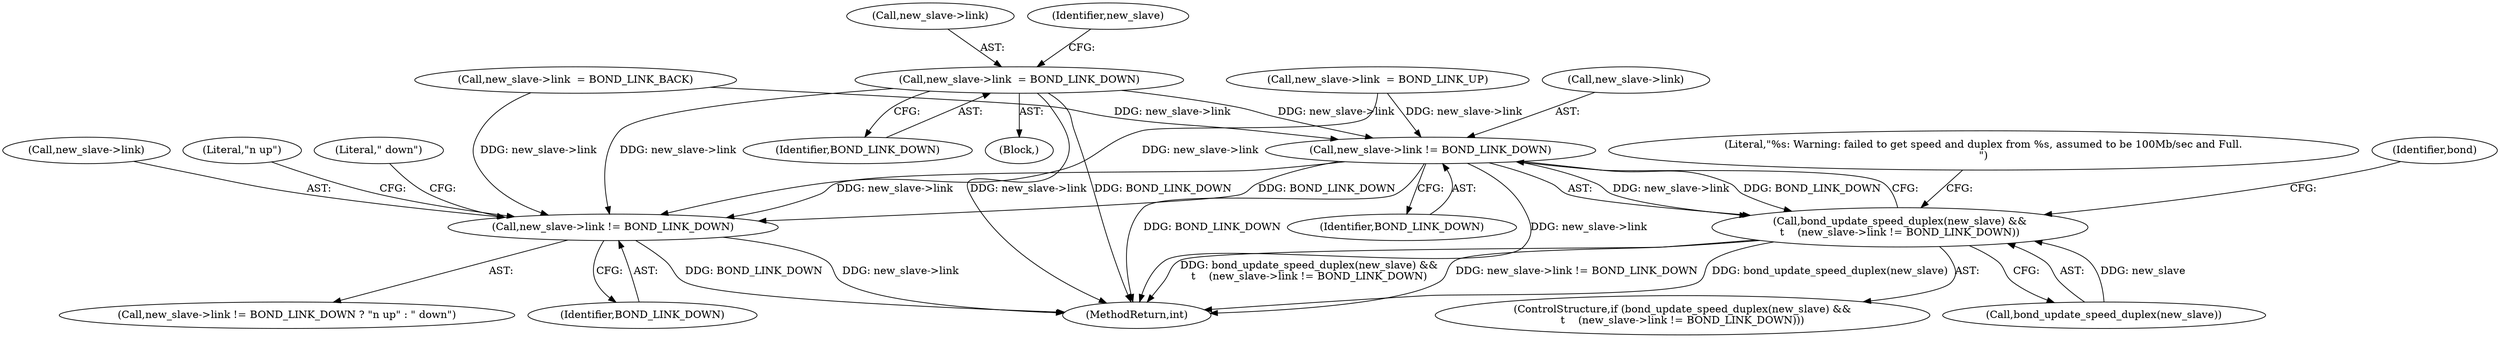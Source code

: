 digraph "0_linux_550fd08c2cebad61c548def135f67aba284c6162_0@pointer" {
"1000790" [label="(Call,new_slave->link  = BOND_LINK_DOWN)"];
"1000799" [label="(Call,new_slave->link != BOND_LINK_DOWN)"];
"1000796" [label="(Call,bond_update_speed_duplex(new_slave) &&\n\t    (new_slave->link != BOND_LINK_DOWN))"];
"1001029" [label="(Call,new_slave->link != BOND_LINK_DOWN)"];
"1000791" [label="(Call,new_slave->link)"];
"1000790" [label="(Call,new_slave->link  = BOND_LINK_DOWN)"];
"1001030" [label="(Call,new_slave->link)"];
"1000758" [label="(Call,new_slave->link  = BOND_LINK_BACK)"];
"1001028" [label="(Call,new_slave->link != BOND_LINK_DOWN ? \"n up\" : \" down\")"];
"1001091" [label="(MethodReturn,int)"];
"1000794" [label="(Identifier,BOND_LINK_DOWN)"];
"1000787" [label="(Block,)"];
"1001033" [label="(Identifier,BOND_LINK_DOWN)"];
"1001034" [label="(Literal,\"n up\")"];
"1000803" [label="(Identifier,BOND_LINK_DOWN)"];
"1001029" [label="(Call,new_slave->link != BOND_LINK_DOWN)"];
"1000806" [label="(Literal,\"%s: Warning: failed to get speed and duplex from %s, assumed to be 100Mb/sec and Full.\n\")"];
"1000798" [label="(Identifier,new_slave)"];
"1000795" [label="(ControlStructure,if (bond_update_speed_duplex(new_slave) &&\n\t    (new_slave->link != BOND_LINK_DOWN)))"];
"1000797" [label="(Call,bond_update_speed_duplex(new_slave))"];
"1000800" [label="(Call,new_slave->link)"];
"1000834" [label="(Identifier,bond)"];
"1000796" [label="(Call,bond_update_speed_duplex(new_slave) &&\n\t    (new_slave->link != BOND_LINK_DOWN))"];
"1001035" [label="(Literal,\" down\")"];
"1000776" [label="(Call,new_slave->link  = BOND_LINK_UP)"];
"1000799" [label="(Call,new_slave->link != BOND_LINK_DOWN)"];
"1000790" -> "1000787"  [label="AST: "];
"1000790" -> "1000794"  [label="CFG: "];
"1000791" -> "1000790"  [label="AST: "];
"1000794" -> "1000790"  [label="AST: "];
"1000798" -> "1000790"  [label="CFG: "];
"1000790" -> "1001091"  [label="DDG: new_slave->link"];
"1000790" -> "1001091"  [label="DDG: BOND_LINK_DOWN"];
"1000790" -> "1000799"  [label="DDG: new_slave->link"];
"1000790" -> "1001029"  [label="DDG: new_slave->link"];
"1000799" -> "1000796"  [label="AST: "];
"1000799" -> "1000803"  [label="CFG: "];
"1000800" -> "1000799"  [label="AST: "];
"1000803" -> "1000799"  [label="AST: "];
"1000796" -> "1000799"  [label="CFG: "];
"1000799" -> "1001091"  [label="DDG: BOND_LINK_DOWN"];
"1000799" -> "1001091"  [label="DDG: new_slave->link"];
"1000799" -> "1000796"  [label="DDG: new_slave->link"];
"1000799" -> "1000796"  [label="DDG: BOND_LINK_DOWN"];
"1000776" -> "1000799"  [label="DDG: new_slave->link"];
"1000758" -> "1000799"  [label="DDG: new_slave->link"];
"1000799" -> "1001029"  [label="DDG: new_slave->link"];
"1000799" -> "1001029"  [label="DDG: BOND_LINK_DOWN"];
"1000796" -> "1000795"  [label="AST: "];
"1000796" -> "1000797"  [label="CFG: "];
"1000797" -> "1000796"  [label="AST: "];
"1000806" -> "1000796"  [label="CFG: "];
"1000834" -> "1000796"  [label="CFG: "];
"1000796" -> "1001091"  [label="DDG: bond_update_speed_duplex(new_slave) &&\n\t    (new_slave->link != BOND_LINK_DOWN)"];
"1000796" -> "1001091"  [label="DDG: new_slave->link != BOND_LINK_DOWN"];
"1000796" -> "1001091"  [label="DDG: bond_update_speed_duplex(new_slave)"];
"1000797" -> "1000796"  [label="DDG: new_slave"];
"1001029" -> "1001028"  [label="AST: "];
"1001029" -> "1001033"  [label="CFG: "];
"1001030" -> "1001029"  [label="AST: "];
"1001033" -> "1001029"  [label="AST: "];
"1001034" -> "1001029"  [label="CFG: "];
"1001035" -> "1001029"  [label="CFG: "];
"1001029" -> "1001091"  [label="DDG: new_slave->link"];
"1001029" -> "1001091"  [label="DDG: BOND_LINK_DOWN"];
"1000758" -> "1001029"  [label="DDG: new_slave->link"];
"1000776" -> "1001029"  [label="DDG: new_slave->link"];
}
